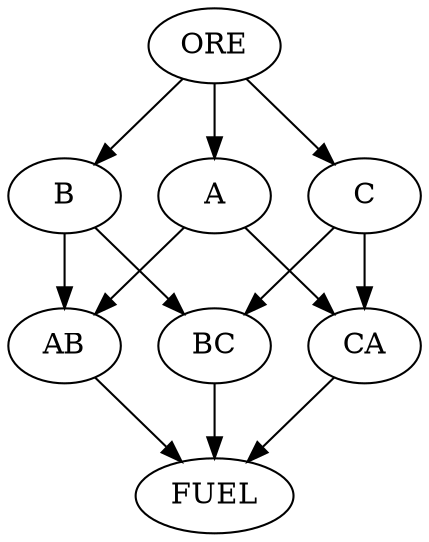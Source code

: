 digraph day_14 {
	ORE -> A;
	ORE -> B;
	ORE -> C;
	A -> AB;
	B -> AB;
	B -> BC;
	C -> BC;
	C -> CA;
	A -> CA;
	AB -> FUEL;
	BC -> FUEL;
	CA -> FUEL;
	 {rank=same; A B C }
	 {rank=same; AB BC CA }
}
